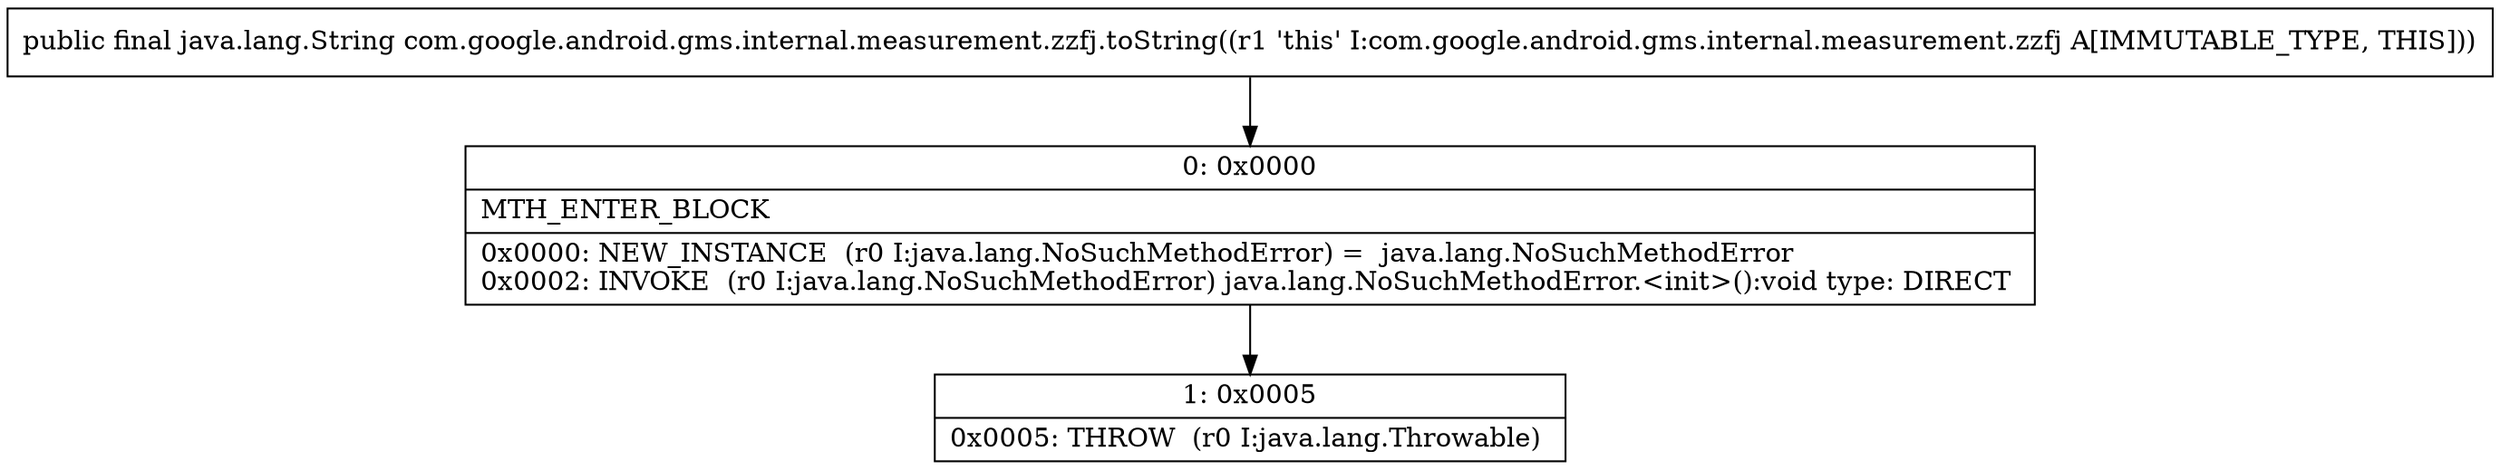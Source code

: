 digraph "CFG forcom.google.android.gms.internal.measurement.zzfj.toString()Ljava\/lang\/String;" {
Node_0 [shape=record,label="{0\:\ 0x0000|MTH_ENTER_BLOCK\l|0x0000: NEW_INSTANCE  (r0 I:java.lang.NoSuchMethodError) =  java.lang.NoSuchMethodError \l0x0002: INVOKE  (r0 I:java.lang.NoSuchMethodError) java.lang.NoSuchMethodError.\<init\>():void type: DIRECT \l}"];
Node_1 [shape=record,label="{1\:\ 0x0005|0x0005: THROW  (r0 I:java.lang.Throwable) \l}"];
MethodNode[shape=record,label="{public final java.lang.String com.google.android.gms.internal.measurement.zzfj.toString((r1 'this' I:com.google.android.gms.internal.measurement.zzfj A[IMMUTABLE_TYPE, THIS])) }"];
MethodNode -> Node_0;
Node_0 -> Node_1;
}

